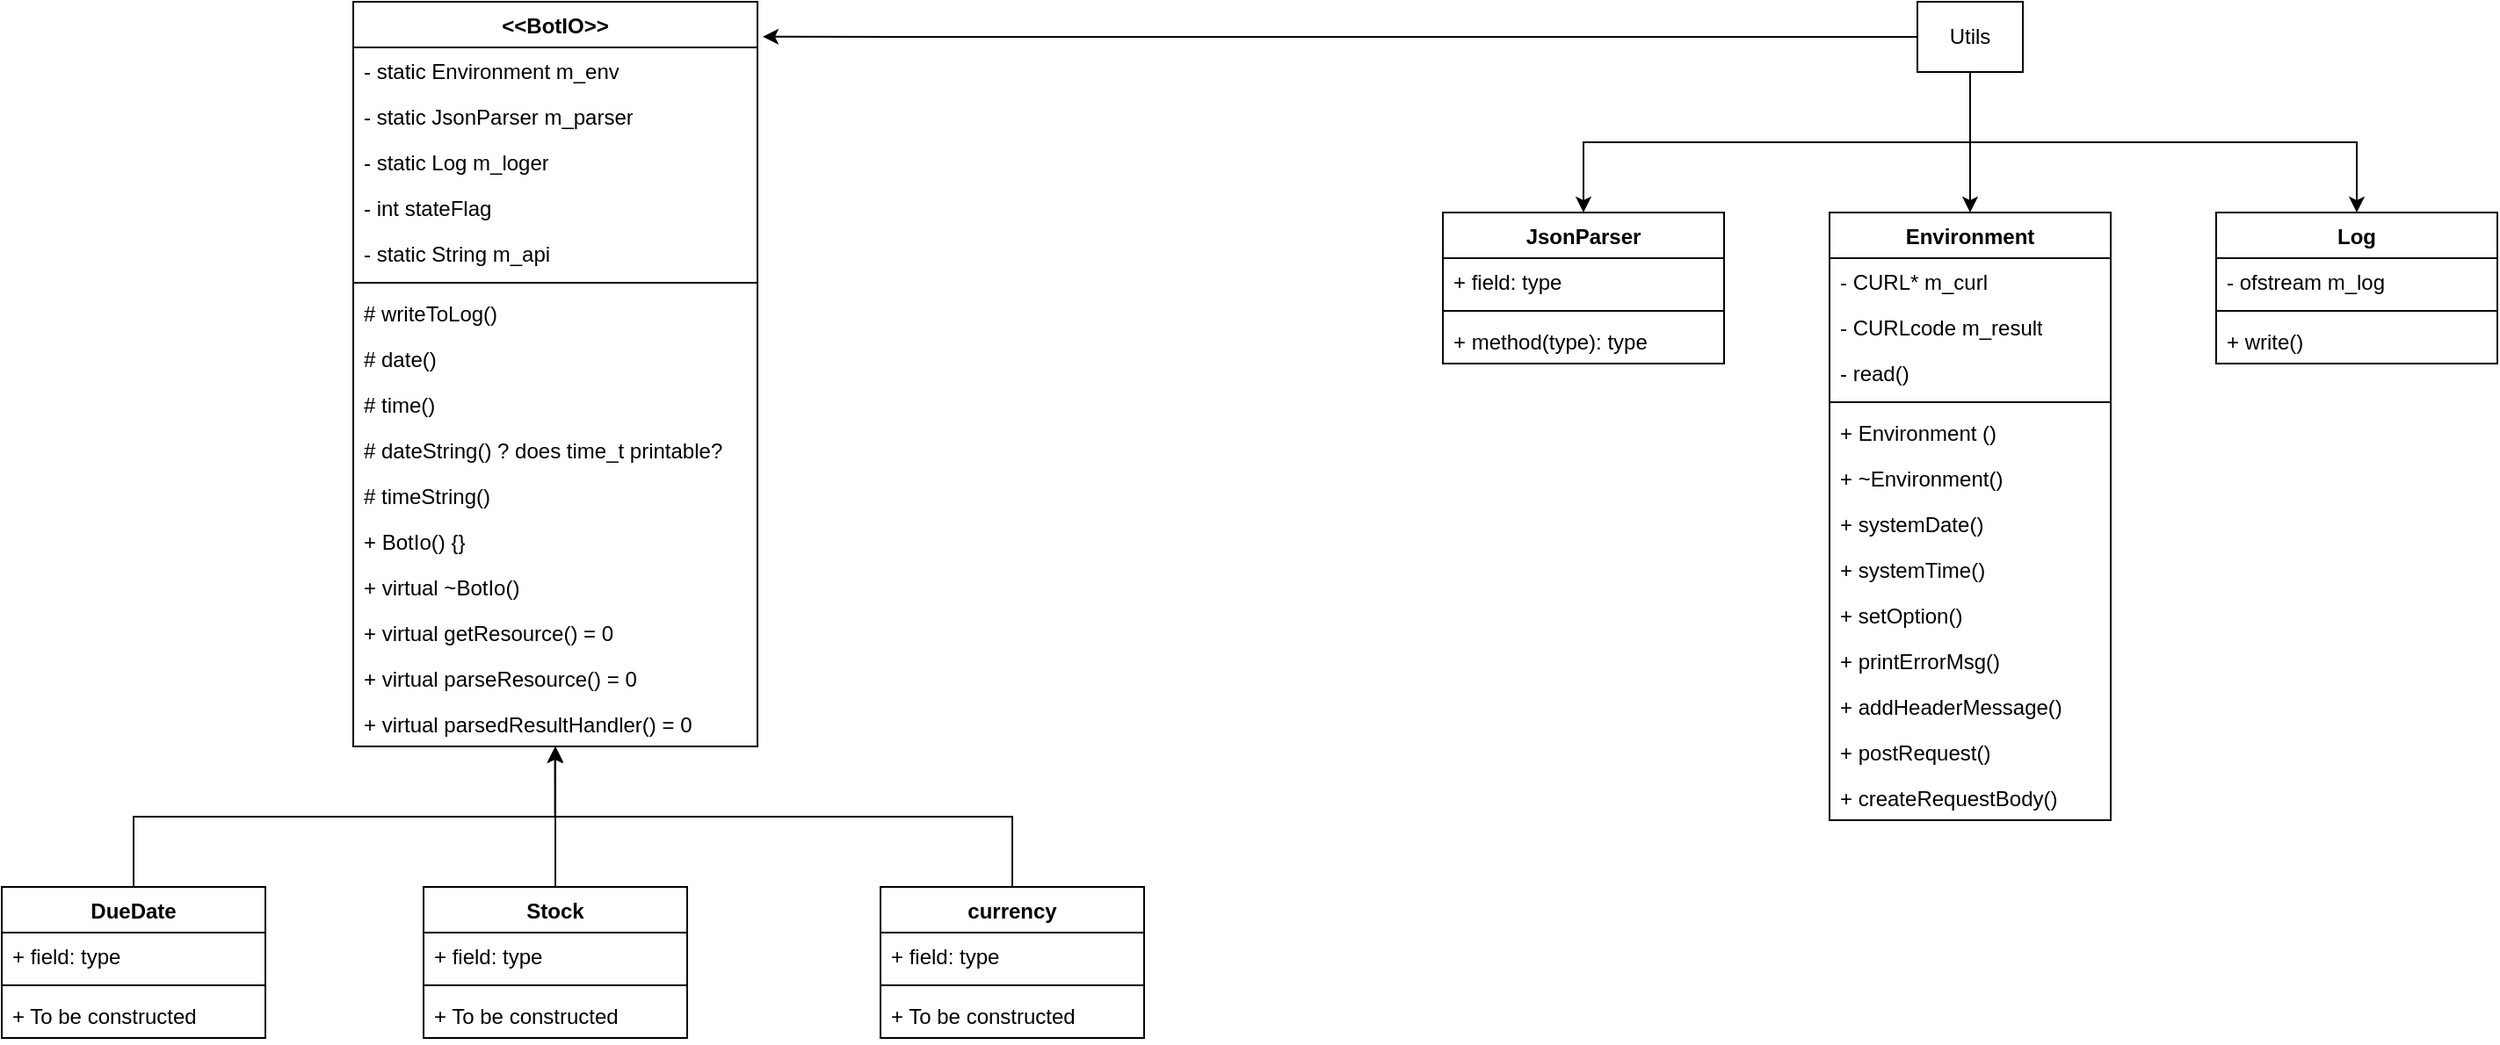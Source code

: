 <mxfile version="21.0.8" type="device"><diagram name="Page-1" id="5J5VVOAlKyY7EiWgytS0"><mxGraphModel dx="93" dy="964" grid="1" gridSize="10" guides="1" tooltips="1" connect="1" arrows="1" fold="1" page="1" pageScale="1" pageWidth="850" pageHeight="1100" math="0" shadow="0"><root><mxCell id="0"/><mxCell id="1" parent="0"/><mxCell id="9vXkK9AqQzSiZLOjlL9e-27" value="" style="edgeStyle=orthogonalEdgeStyle;rounded=0;orthogonalLoop=1;jettySize=auto;html=1;startArrow=classic;startFill=1;endArrow=none;endFill=0;entryX=0.5;entryY=0;entryDx=0;entryDy=0;exitX=0.5;exitY=1;exitDx=0;exitDy=0;" edge="1" parent="1" source="D9Klp803PMhI4yO-LNTZ-20" target="9vXkK9AqQzSiZLOjlL9e-34"><mxGeometry relative="1" as="geometry"/></mxCell><mxCell id="D9Klp803PMhI4yO-LNTZ-20" value="&amp;lt;&amp;lt;BotIO&amp;gt;&amp;gt;" style="swimlane;fontStyle=1;align=center;verticalAlign=top;childLayout=stackLayout;horizontal=1;startSize=26;horizontalStack=0;resizeParent=1;resizeParentMax=0;resizeLast=0;collapsible=1;marginBottom=0;whiteSpace=wrap;html=1;" parent="1" vertex="1"><mxGeometry x="2000" y="820" width="230" height="424" as="geometry"/></mxCell><mxCell id="D9Klp803PMhI4yO-LNTZ-27" value="- static Environment m_env" style="text;strokeColor=none;fillColor=none;align=left;verticalAlign=top;spacingLeft=4;spacingRight=4;overflow=hidden;rotatable=0;points=[[0,0.5],[1,0.5]];portConstraint=eastwest;whiteSpace=wrap;html=1;" parent="D9Klp803PMhI4yO-LNTZ-20" vertex="1"><mxGeometry y="26" width="230" height="26" as="geometry"/></mxCell><mxCell id="D9Klp803PMhI4yO-LNTZ-25" value="- static JsonParser m_parser" style="text;strokeColor=none;fillColor=none;align=left;verticalAlign=top;spacingLeft=4;spacingRight=4;overflow=hidden;rotatable=0;points=[[0,0.5],[1,0.5]];portConstraint=eastwest;whiteSpace=wrap;html=1;" parent="D9Klp803PMhI4yO-LNTZ-20" vertex="1"><mxGeometry y="52" width="230" height="26" as="geometry"/></mxCell><mxCell id="D9Klp803PMhI4yO-LNTZ-24" value="- static Log m_loger" style="text;strokeColor=none;fillColor=none;align=left;verticalAlign=top;spacingLeft=4;spacingRight=4;overflow=hidden;rotatable=0;points=[[0,0.5],[1,0.5]];portConstraint=eastwest;whiteSpace=wrap;html=1;" parent="D9Klp803PMhI4yO-LNTZ-20" vertex="1"><mxGeometry y="78" width="230" height="26" as="geometry"/></mxCell><mxCell id="D9Klp803PMhI4yO-LNTZ-26" value="- int stateFlag" style="text;strokeColor=none;fillColor=none;align=left;verticalAlign=top;spacingLeft=4;spacingRight=4;overflow=hidden;rotatable=0;points=[[0,0.5],[1,0.5]];portConstraint=eastwest;whiteSpace=wrap;html=1;" parent="D9Klp803PMhI4yO-LNTZ-20" vertex="1"><mxGeometry y="104" width="230" height="26" as="geometry"/></mxCell><mxCell id="D9Klp803PMhI4yO-LNTZ-21" value="- static String m_api" style="text;strokeColor=none;fillColor=none;align=left;verticalAlign=top;spacingLeft=4;spacingRight=4;overflow=hidden;rotatable=0;points=[[0,0.5],[1,0.5]];portConstraint=eastwest;whiteSpace=wrap;html=1;" parent="D9Klp803PMhI4yO-LNTZ-20" vertex="1"><mxGeometry y="130" width="230" height="26" as="geometry"/></mxCell><mxCell id="D9Klp803PMhI4yO-LNTZ-22" value="" style="line;strokeWidth=1;fillColor=none;align=left;verticalAlign=middle;spacingTop=-1;spacingLeft=3;spacingRight=3;rotatable=0;labelPosition=right;points=[];portConstraint=eastwest;strokeColor=inherit;" parent="D9Klp803PMhI4yO-LNTZ-20" vertex="1"><mxGeometry y="156" width="230" height="8" as="geometry"/></mxCell><mxCell id="D9Klp803PMhI4yO-LNTZ-28" value="# writeToLog()" style="text;strokeColor=none;fillColor=none;align=left;verticalAlign=top;spacingLeft=4;spacingRight=4;overflow=hidden;rotatable=0;points=[[0,0.5],[1,0.5]];portConstraint=eastwest;whiteSpace=wrap;html=1;" parent="D9Klp803PMhI4yO-LNTZ-20" vertex="1"><mxGeometry y="164" width="230" height="26" as="geometry"/></mxCell><mxCell id="D9Klp803PMhI4yO-LNTZ-29" value="# date()" style="text;strokeColor=none;fillColor=none;align=left;verticalAlign=top;spacingLeft=4;spacingRight=4;overflow=hidden;rotatable=0;points=[[0,0.5],[1,0.5]];portConstraint=eastwest;whiteSpace=wrap;html=1;" parent="D9Klp803PMhI4yO-LNTZ-20" vertex="1"><mxGeometry y="190" width="230" height="26" as="geometry"/></mxCell><mxCell id="D9Klp803PMhI4yO-LNTZ-32" value="# time()" style="text;strokeColor=none;fillColor=none;align=left;verticalAlign=top;spacingLeft=4;spacingRight=4;overflow=hidden;rotatable=0;points=[[0,0.5],[1,0.5]];portConstraint=eastwest;whiteSpace=wrap;html=1;" parent="D9Klp803PMhI4yO-LNTZ-20" vertex="1"><mxGeometry y="216" width="230" height="26" as="geometry"/></mxCell><mxCell id="D9Klp803PMhI4yO-LNTZ-31" value="# dateString() ? does time_t printable?" style="text;strokeColor=none;fillColor=none;align=left;verticalAlign=top;spacingLeft=4;spacingRight=4;overflow=hidden;rotatable=0;points=[[0,0.5],[1,0.5]];portConstraint=eastwest;whiteSpace=wrap;html=1;" parent="D9Klp803PMhI4yO-LNTZ-20" vertex="1"><mxGeometry y="242" width="230" height="26" as="geometry"/></mxCell><mxCell id="D9Klp803PMhI4yO-LNTZ-23" value="# timeString()" style="text;strokeColor=none;fillColor=none;align=left;verticalAlign=top;spacingLeft=4;spacingRight=4;overflow=hidden;rotatable=0;points=[[0,0.5],[1,0.5]];portConstraint=eastwest;whiteSpace=wrap;html=1;" parent="D9Klp803PMhI4yO-LNTZ-20" vertex="1"><mxGeometry y="268" width="230" height="26" as="geometry"/></mxCell><mxCell id="D9Klp803PMhI4yO-LNTZ-34" value="+ BotIo() {}" style="text;strokeColor=none;fillColor=none;align=left;verticalAlign=top;spacingLeft=4;spacingRight=4;overflow=hidden;rotatable=0;points=[[0,0.5],[1,0.5]];portConstraint=eastwest;whiteSpace=wrap;html=1;" parent="D9Klp803PMhI4yO-LNTZ-20" vertex="1"><mxGeometry y="294" width="230" height="26" as="geometry"/></mxCell><mxCell id="D9Klp803PMhI4yO-LNTZ-30" value="+ virtual ~BotIo()" style="text;strokeColor=none;fillColor=none;align=left;verticalAlign=top;spacingLeft=4;spacingRight=4;overflow=hidden;rotatable=0;points=[[0,0.5],[1,0.5]];portConstraint=eastwest;whiteSpace=wrap;html=1;" parent="D9Klp803PMhI4yO-LNTZ-20" vertex="1"><mxGeometry y="320" width="230" height="26" as="geometry"/></mxCell><mxCell id="D9Klp803PMhI4yO-LNTZ-35" value="+ virtual getResource() = 0" style="text;strokeColor=none;fillColor=none;align=left;verticalAlign=top;spacingLeft=4;spacingRight=4;overflow=hidden;rotatable=0;points=[[0,0.5],[1,0.5]];portConstraint=eastwest;whiteSpace=wrap;html=1;" parent="D9Klp803PMhI4yO-LNTZ-20" vertex="1"><mxGeometry y="346" width="230" height="26" as="geometry"/></mxCell><mxCell id="D9Klp803PMhI4yO-LNTZ-33" value="+ virtual parseResource() = 0" style="text;strokeColor=none;fillColor=none;align=left;verticalAlign=top;spacingLeft=4;spacingRight=4;overflow=hidden;rotatable=0;points=[[0,0.5],[1,0.5]];portConstraint=eastwest;whiteSpace=wrap;html=1;" parent="D9Klp803PMhI4yO-LNTZ-20" vertex="1"><mxGeometry y="372" width="230" height="26" as="geometry"/></mxCell><mxCell id="D9Klp803PMhI4yO-LNTZ-36" value="+ virtual parsedResultHandler() = 0" style="text;strokeColor=none;fillColor=none;align=left;verticalAlign=top;spacingLeft=4;spacingRight=4;overflow=hidden;rotatable=0;points=[[0,0.5],[1,0.5]];portConstraint=eastwest;whiteSpace=wrap;html=1;" parent="D9Klp803PMhI4yO-LNTZ-20" vertex="1"><mxGeometry y="398" width="230" height="26" as="geometry"/></mxCell><mxCell id="D9Klp803PMhI4yO-LNTZ-37" value="Log" style="swimlane;fontStyle=1;align=center;verticalAlign=top;childLayout=stackLayout;horizontal=1;startSize=26;horizontalStack=0;resizeParent=1;resizeParentMax=0;resizeLast=0;collapsible=1;marginBottom=0;whiteSpace=wrap;html=1;" parent="1" vertex="1"><mxGeometry x="3060" y="940" width="160" height="86" as="geometry"/></mxCell><mxCell id="D9Klp803PMhI4yO-LNTZ-38" value="- ofstream m_log" style="text;strokeColor=none;fillColor=none;align=left;verticalAlign=top;spacingLeft=4;spacingRight=4;overflow=hidden;rotatable=0;points=[[0,0.5],[1,0.5]];portConstraint=eastwest;whiteSpace=wrap;html=1;" parent="D9Klp803PMhI4yO-LNTZ-37" vertex="1"><mxGeometry y="26" width="160" height="26" as="geometry"/></mxCell><mxCell id="D9Klp803PMhI4yO-LNTZ-39" value="" style="line;strokeWidth=1;fillColor=none;align=left;verticalAlign=middle;spacingTop=-1;spacingLeft=3;spacingRight=3;rotatable=0;labelPosition=right;points=[];portConstraint=eastwest;strokeColor=inherit;" parent="D9Klp803PMhI4yO-LNTZ-37" vertex="1"><mxGeometry y="52" width="160" height="8" as="geometry"/></mxCell><mxCell id="D9Klp803PMhI4yO-LNTZ-40" value="+ write()" style="text;strokeColor=none;fillColor=none;align=left;verticalAlign=top;spacingLeft=4;spacingRight=4;overflow=hidden;rotatable=0;points=[[0,0.5],[1,0.5]];portConstraint=eastwest;whiteSpace=wrap;html=1;" parent="D9Klp803PMhI4yO-LNTZ-37" vertex="1"><mxGeometry y="60" width="160" height="26" as="geometry"/></mxCell><mxCell id="D9Klp803PMhI4yO-LNTZ-41" value="JsonParser" style="swimlane;fontStyle=1;align=center;verticalAlign=top;childLayout=stackLayout;horizontal=1;startSize=26;horizontalStack=0;resizeParent=1;resizeParentMax=0;resizeLast=0;collapsible=1;marginBottom=0;whiteSpace=wrap;html=1;" parent="1" vertex="1"><mxGeometry x="2620" y="940" width="160" height="86" as="geometry"/></mxCell><mxCell id="D9Klp803PMhI4yO-LNTZ-42" value="+ field: type" style="text;strokeColor=none;fillColor=none;align=left;verticalAlign=top;spacingLeft=4;spacingRight=4;overflow=hidden;rotatable=0;points=[[0,0.5],[1,0.5]];portConstraint=eastwest;whiteSpace=wrap;html=1;" parent="D9Klp803PMhI4yO-LNTZ-41" vertex="1"><mxGeometry y="26" width="160" height="26" as="geometry"/></mxCell><mxCell id="D9Klp803PMhI4yO-LNTZ-43" value="" style="line;strokeWidth=1;fillColor=none;align=left;verticalAlign=middle;spacingTop=-1;spacingLeft=3;spacingRight=3;rotatable=0;labelPosition=right;points=[];portConstraint=eastwest;strokeColor=inherit;" parent="D9Klp803PMhI4yO-LNTZ-41" vertex="1"><mxGeometry y="52" width="160" height="8" as="geometry"/></mxCell><mxCell id="D9Klp803PMhI4yO-LNTZ-44" value="+ method(type): type" style="text;strokeColor=none;fillColor=none;align=left;verticalAlign=top;spacingLeft=4;spacingRight=4;overflow=hidden;rotatable=0;points=[[0,0.5],[1,0.5]];portConstraint=eastwest;whiteSpace=wrap;html=1;" parent="D9Klp803PMhI4yO-LNTZ-41" vertex="1"><mxGeometry y="60" width="160" height="26" as="geometry"/></mxCell><mxCell id="D9Klp803PMhI4yO-LNTZ-1" value="Environment" style="swimlane;fontStyle=1;align=center;verticalAlign=top;childLayout=stackLayout;horizontal=1;startSize=26;horizontalStack=0;resizeParent=1;resizeParentMax=0;resizeLast=0;collapsible=1;marginBottom=0;whiteSpace=wrap;html=1;" parent="1" vertex="1"><mxGeometry x="2840" y="940" width="160" height="346" as="geometry"/></mxCell><mxCell id="D9Klp803PMhI4yO-LNTZ-2" value="- CURL* m_curl" style="text;strokeColor=none;fillColor=none;align=left;verticalAlign=top;spacingLeft=4;spacingRight=4;overflow=hidden;rotatable=0;points=[[0,0.5],[1,0.5]];portConstraint=eastwest;whiteSpace=wrap;html=1;" parent="D9Klp803PMhI4yO-LNTZ-1" vertex="1"><mxGeometry y="26" width="160" height="26" as="geometry"/></mxCell><mxCell id="D9Klp803PMhI4yO-LNTZ-6" value="- CURLcode m_result" style="text;strokeColor=none;fillColor=none;align=left;verticalAlign=top;spacingLeft=4;spacingRight=4;overflow=hidden;rotatable=0;points=[[0,0.5],[1,0.5]];portConstraint=eastwest;whiteSpace=wrap;html=1;" parent="D9Klp803PMhI4yO-LNTZ-1" vertex="1"><mxGeometry y="52" width="160" height="26" as="geometry"/></mxCell><mxCell id="D9Klp803PMhI4yO-LNTZ-15" value="- read()" style="text;strokeColor=none;fillColor=none;align=left;verticalAlign=top;spacingLeft=4;spacingRight=4;overflow=hidden;rotatable=0;points=[[0,0.5],[1,0.5]];portConstraint=eastwest;whiteSpace=wrap;html=1;" parent="D9Klp803PMhI4yO-LNTZ-1" vertex="1"><mxGeometry y="78" width="160" height="26" as="geometry"/></mxCell><mxCell id="D9Klp803PMhI4yO-LNTZ-3" value="" style="line;strokeWidth=1;fillColor=none;align=left;verticalAlign=middle;spacingTop=-1;spacingLeft=3;spacingRight=3;rotatable=0;labelPosition=right;points=[];portConstraint=eastwest;strokeColor=inherit;" parent="D9Klp803PMhI4yO-LNTZ-1" vertex="1"><mxGeometry y="104" width="160" height="8" as="geometry"/></mxCell><mxCell id="D9Klp803PMhI4yO-LNTZ-4" value="+ Environment ()&amp;nbsp;" style="text;strokeColor=none;fillColor=none;align=left;verticalAlign=top;spacingLeft=4;spacingRight=4;overflow=hidden;rotatable=0;points=[[0,0.5],[1,0.5]];portConstraint=eastwest;whiteSpace=wrap;html=1;" parent="D9Klp803PMhI4yO-LNTZ-1" vertex="1"><mxGeometry y="112" width="160" height="26" as="geometry"/></mxCell><mxCell id="D9Klp803PMhI4yO-LNTZ-14" value="+ ~Environment()" style="text;strokeColor=none;fillColor=none;align=left;verticalAlign=top;spacingLeft=4;spacingRight=4;overflow=hidden;rotatable=0;points=[[0,0.5],[1,0.5]];portConstraint=eastwest;whiteSpace=wrap;html=1;" parent="D9Klp803PMhI4yO-LNTZ-1" vertex="1"><mxGeometry y="138" width="160" height="26" as="geometry"/></mxCell><mxCell id="D9Klp803PMhI4yO-LNTZ-5" value="+ systemDate()" style="text;strokeColor=none;fillColor=none;align=left;verticalAlign=top;spacingLeft=4;spacingRight=4;overflow=hidden;rotatable=0;points=[[0,0.5],[1,0.5]];portConstraint=eastwest;whiteSpace=wrap;html=1;" parent="D9Klp803PMhI4yO-LNTZ-1" vertex="1"><mxGeometry y="164" width="160" height="26" as="geometry"/></mxCell><mxCell id="D9Klp803PMhI4yO-LNTZ-12" value="+ systemTime()" style="text;strokeColor=none;fillColor=none;align=left;verticalAlign=top;spacingLeft=4;spacingRight=4;overflow=hidden;rotatable=0;points=[[0,0.5],[1,0.5]];portConstraint=eastwest;whiteSpace=wrap;html=1;" parent="D9Klp803PMhI4yO-LNTZ-1" vertex="1"><mxGeometry y="190" width="160" height="26" as="geometry"/></mxCell><mxCell id="D9Klp803PMhI4yO-LNTZ-11" value="+ setOption()" style="text;strokeColor=none;fillColor=none;align=left;verticalAlign=top;spacingLeft=4;spacingRight=4;overflow=hidden;rotatable=0;points=[[0,0.5],[1,0.5]];portConstraint=eastwest;whiteSpace=wrap;html=1;" parent="D9Klp803PMhI4yO-LNTZ-1" vertex="1"><mxGeometry y="216" width="160" height="26" as="geometry"/></mxCell><mxCell id="D9Klp803PMhI4yO-LNTZ-7" value="+ printErrorMsg()" style="text;strokeColor=none;fillColor=none;align=left;verticalAlign=top;spacingLeft=4;spacingRight=4;overflow=hidden;rotatable=0;points=[[0,0.5],[1,0.5]];portConstraint=eastwest;whiteSpace=wrap;html=1;" parent="D9Klp803PMhI4yO-LNTZ-1" vertex="1"><mxGeometry y="242" width="160" height="26" as="geometry"/></mxCell><mxCell id="D9Klp803PMhI4yO-LNTZ-8" value="+ addHeaderMessage()" style="text;strokeColor=none;fillColor=none;align=left;verticalAlign=top;spacingLeft=4;spacingRight=4;overflow=hidden;rotatable=0;points=[[0,0.5],[1,0.5]];portConstraint=eastwest;whiteSpace=wrap;html=1;" parent="D9Klp803PMhI4yO-LNTZ-1" vertex="1"><mxGeometry y="268" width="160" height="26" as="geometry"/></mxCell><mxCell id="D9Klp803PMhI4yO-LNTZ-9" value="+ postRequest()" style="text;strokeColor=none;fillColor=none;align=left;verticalAlign=top;spacingLeft=4;spacingRight=4;overflow=hidden;rotatable=0;points=[[0,0.5],[1,0.5]];portConstraint=eastwest;whiteSpace=wrap;html=1;" parent="D9Klp803PMhI4yO-LNTZ-1" vertex="1"><mxGeometry y="294" width="160" height="26" as="geometry"/></mxCell><mxCell id="D9Klp803PMhI4yO-LNTZ-10" value="+ createRequestBody()" style="text;strokeColor=none;fillColor=none;align=left;verticalAlign=top;spacingLeft=4;spacingRight=4;overflow=hidden;rotatable=0;points=[[0,0.5],[1,0.5]];portConstraint=eastwest;whiteSpace=wrap;html=1;" parent="D9Klp803PMhI4yO-LNTZ-1" vertex="1"><mxGeometry y="320" width="160" height="26" as="geometry"/></mxCell><mxCell id="9vXkK9AqQzSiZLOjlL9e-59" style="edgeStyle=orthogonalEdgeStyle;rounded=0;orthogonalLoop=1;jettySize=auto;html=1;exitX=0.5;exitY=0;exitDx=0;exitDy=0;entryX=0.5;entryY=1;entryDx=0;entryDy=0;" edge="1" parent="1" source="9vXkK9AqQzSiZLOjlL9e-10" target="D9Klp803PMhI4yO-LNTZ-20"><mxGeometry relative="1" as="geometry"><mxPoint x="2115" y="1250" as="targetPoint"/></mxGeometry></mxCell><mxCell id="9vXkK9AqQzSiZLOjlL9e-10" value="Stock" style="swimlane;fontStyle=1;align=center;verticalAlign=top;childLayout=stackLayout;horizontal=1;startSize=26;horizontalStack=0;resizeParent=1;resizeParentMax=0;resizeLast=0;collapsible=1;marginBottom=0;whiteSpace=wrap;html=1;" vertex="1" parent="1"><mxGeometry x="2040" y="1324" width="150" height="86" as="geometry"/></mxCell><mxCell id="D9Klp803PMhI4yO-LNTZ-54" value="+ field: type" style="text;strokeColor=none;fillColor=none;align=left;verticalAlign=top;spacingLeft=4;spacingRight=4;overflow=hidden;rotatable=0;points=[[0,0.5],[1,0.5]];portConstraint=eastwest;whiteSpace=wrap;html=1;" parent="9vXkK9AqQzSiZLOjlL9e-10" vertex="1"><mxGeometry y="26" width="150" height="26" as="geometry"/></mxCell><mxCell id="9vXkK9AqQzSiZLOjlL9e-16" value="" style="line;strokeWidth=1;fillColor=none;align=left;verticalAlign=middle;spacingTop=-1;spacingLeft=3;spacingRight=3;rotatable=0;labelPosition=right;points=[];portConstraint=eastwest;strokeColor=inherit;" vertex="1" parent="9vXkK9AqQzSiZLOjlL9e-10"><mxGeometry y="52" width="150" height="8" as="geometry"/></mxCell><mxCell id="9vXkK9AqQzSiZLOjlL9e-26" value="+ To be constructed" style="text;strokeColor=none;fillColor=none;align=left;verticalAlign=top;spacingLeft=4;spacingRight=4;overflow=hidden;rotatable=0;points=[[0,0.5],[1,0.5]];portConstraint=eastwest;whiteSpace=wrap;html=1;" vertex="1" parent="9vXkK9AqQzSiZLOjlL9e-10"><mxGeometry y="60" width="150" height="26" as="geometry"/></mxCell><mxCell id="9vXkK9AqQzSiZLOjlL9e-34" value="DueDate" style="swimlane;fontStyle=1;align=center;verticalAlign=top;childLayout=stackLayout;horizontal=1;startSize=26;horizontalStack=0;resizeParent=1;resizeParentMax=0;resizeLast=0;collapsible=1;marginBottom=0;whiteSpace=wrap;html=1;" vertex="1" parent="1"><mxGeometry x="1800" y="1324" width="150" height="86" as="geometry"/></mxCell><mxCell id="9vXkK9AqQzSiZLOjlL9e-35" value="+ field: type" style="text;strokeColor=none;fillColor=none;align=left;verticalAlign=top;spacingLeft=4;spacingRight=4;overflow=hidden;rotatable=0;points=[[0,0.5],[1,0.5]];portConstraint=eastwest;whiteSpace=wrap;html=1;" vertex="1" parent="9vXkK9AqQzSiZLOjlL9e-34"><mxGeometry y="26" width="150" height="26" as="geometry"/></mxCell><mxCell id="9vXkK9AqQzSiZLOjlL9e-36" value="" style="line;strokeWidth=1;fillColor=none;align=left;verticalAlign=middle;spacingTop=-1;spacingLeft=3;spacingRight=3;rotatable=0;labelPosition=right;points=[];portConstraint=eastwest;strokeColor=inherit;" vertex="1" parent="9vXkK9AqQzSiZLOjlL9e-34"><mxGeometry y="52" width="150" height="8" as="geometry"/></mxCell><mxCell id="9vXkK9AqQzSiZLOjlL9e-37" value="+ To be constructed" style="text;strokeColor=none;fillColor=none;align=left;verticalAlign=top;spacingLeft=4;spacingRight=4;overflow=hidden;rotatable=0;points=[[0,0.5],[1,0.5]];portConstraint=eastwest;whiteSpace=wrap;html=1;" vertex="1" parent="9vXkK9AqQzSiZLOjlL9e-34"><mxGeometry y="60" width="150" height="26" as="geometry"/></mxCell><mxCell id="9vXkK9AqQzSiZLOjlL9e-64" style="edgeStyle=orthogonalEdgeStyle;rounded=0;orthogonalLoop=1;jettySize=auto;html=1;entryX=0.499;entryY=1.02;entryDx=0;entryDy=0;entryPerimeter=0;" edge="1" parent="1" source="9vXkK9AqQzSiZLOjlL9e-60" target="D9Klp803PMhI4yO-LNTZ-36"><mxGeometry relative="1" as="geometry"/></mxCell><mxCell id="9vXkK9AqQzSiZLOjlL9e-60" value="currency" style="swimlane;fontStyle=1;align=center;verticalAlign=top;childLayout=stackLayout;horizontal=1;startSize=26;horizontalStack=0;resizeParent=1;resizeParentMax=0;resizeLast=0;collapsible=1;marginBottom=0;whiteSpace=wrap;html=1;" vertex="1" parent="1"><mxGeometry x="2300" y="1324" width="150" height="86" as="geometry"/></mxCell><mxCell id="9vXkK9AqQzSiZLOjlL9e-61" value="+ field: type" style="text;strokeColor=none;fillColor=none;align=left;verticalAlign=top;spacingLeft=4;spacingRight=4;overflow=hidden;rotatable=0;points=[[0,0.5],[1,0.5]];portConstraint=eastwest;whiteSpace=wrap;html=1;" vertex="1" parent="9vXkK9AqQzSiZLOjlL9e-60"><mxGeometry y="26" width="150" height="26" as="geometry"/></mxCell><mxCell id="9vXkK9AqQzSiZLOjlL9e-62" value="" style="line;strokeWidth=1;fillColor=none;align=left;verticalAlign=middle;spacingTop=-1;spacingLeft=3;spacingRight=3;rotatable=0;labelPosition=right;points=[];portConstraint=eastwest;strokeColor=inherit;" vertex="1" parent="9vXkK9AqQzSiZLOjlL9e-60"><mxGeometry y="52" width="150" height="8" as="geometry"/></mxCell><mxCell id="9vXkK9AqQzSiZLOjlL9e-63" value="+ To be constructed" style="text;strokeColor=none;fillColor=none;align=left;verticalAlign=top;spacingLeft=4;spacingRight=4;overflow=hidden;rotatable=0;points=[[0,0.5],[1,0.5]];portConstraint=eastwest;whiteSpace=wrap;html=1;" vertex="1" parent="9vXkK9AqQzSiZLOjlL9e-60"><mxGeometry y="60" width="150" height="26" as="geometry"/></mxCell><mxCell id="9vXkK9AqQzSiZLOjlL9e-66" style="edgeStyle=orthogonalEdgeStyle;rounded=0;orthogonalLoop=1;jettySize=auto;html=1;exitX=0.5;exitY=1;exitDx=0;exitDy=0;" edge="1" parent="1" source="9vXkK9AqQzSiZLOjlL9e-65" target="D9Klp803PMhI4yO-LNTZ-41"><mxGeometry relative="1" as="geometry"/></mxCell><mxCell id="9vXkK9AqQzSiZLOjlL9e-67" style="edgeStyle=orthogonalEdgeStyle;rounded=0;orthogonalLoop=1;jettySize=auto;html=1;exitX=0.5;exitY=1;exitDx=0;exitDy=0;entryX=0.5;entryY=0;entryDx=0;entryDy=0;" edge="1" parent="1" source="9vXkK9AqQzSiZLOjlL9e-65" target="D9Klp803PMhI4yO-LNTZ-1"><mxGeometry relative="1" as="geometry"/></mxCell><mxCell id="9vXkK9AqQzSiZLOjlL9e-68" style="edgeStyle=orthogonalEdgeStyle;rounded=0;orthogonalLoop=1;jettySize=auto;html=1;exitX=0.5;exitY=1;exitDx=0;exitDy=0;entryX=0.5;entryY=0;entryDx=0;entryDy=0;" edge="1" parent="1" source="9vXkK9AqQzSiZLOjlL9e-65" target="D9Klp803PMhI4yO-LNTZ-37"><mxGeometry relative="1" as="geometry"/></mxCell><mxCell id="9vXkK9AqQzSiZLOjlL9e-70" style="edgeStyle=orthogonalEdgeStyle;rounded=0;orthogonalLoop=1;jettySize=auto;html=1;exitX=0;exitY=0.5;exitDx=0;exitDy=0;entryX=1.013;entryY=0.047;entryDx=0;entryDy=0;entryPerimeter=0;" edge="1" parent="1" source="9vXkK9AqQzSiZLOjlL9e-65" target="D9Klp803PMhI4yO-LNTZ-20"><mxGeometry relative="1" as="geometry"/></mxCell><mxCell id="9vXkK9AqQzSiZLOjlL9e-65" value="Utils" style="rounded=0;whiteSpace=wrap;html=1;" vertex="1" parent="1"><mxGeometry x="2890" y="820" width="60" height="40" as="geometry"/></mxCell></root></mxGraphModel></diagram></mxfile>